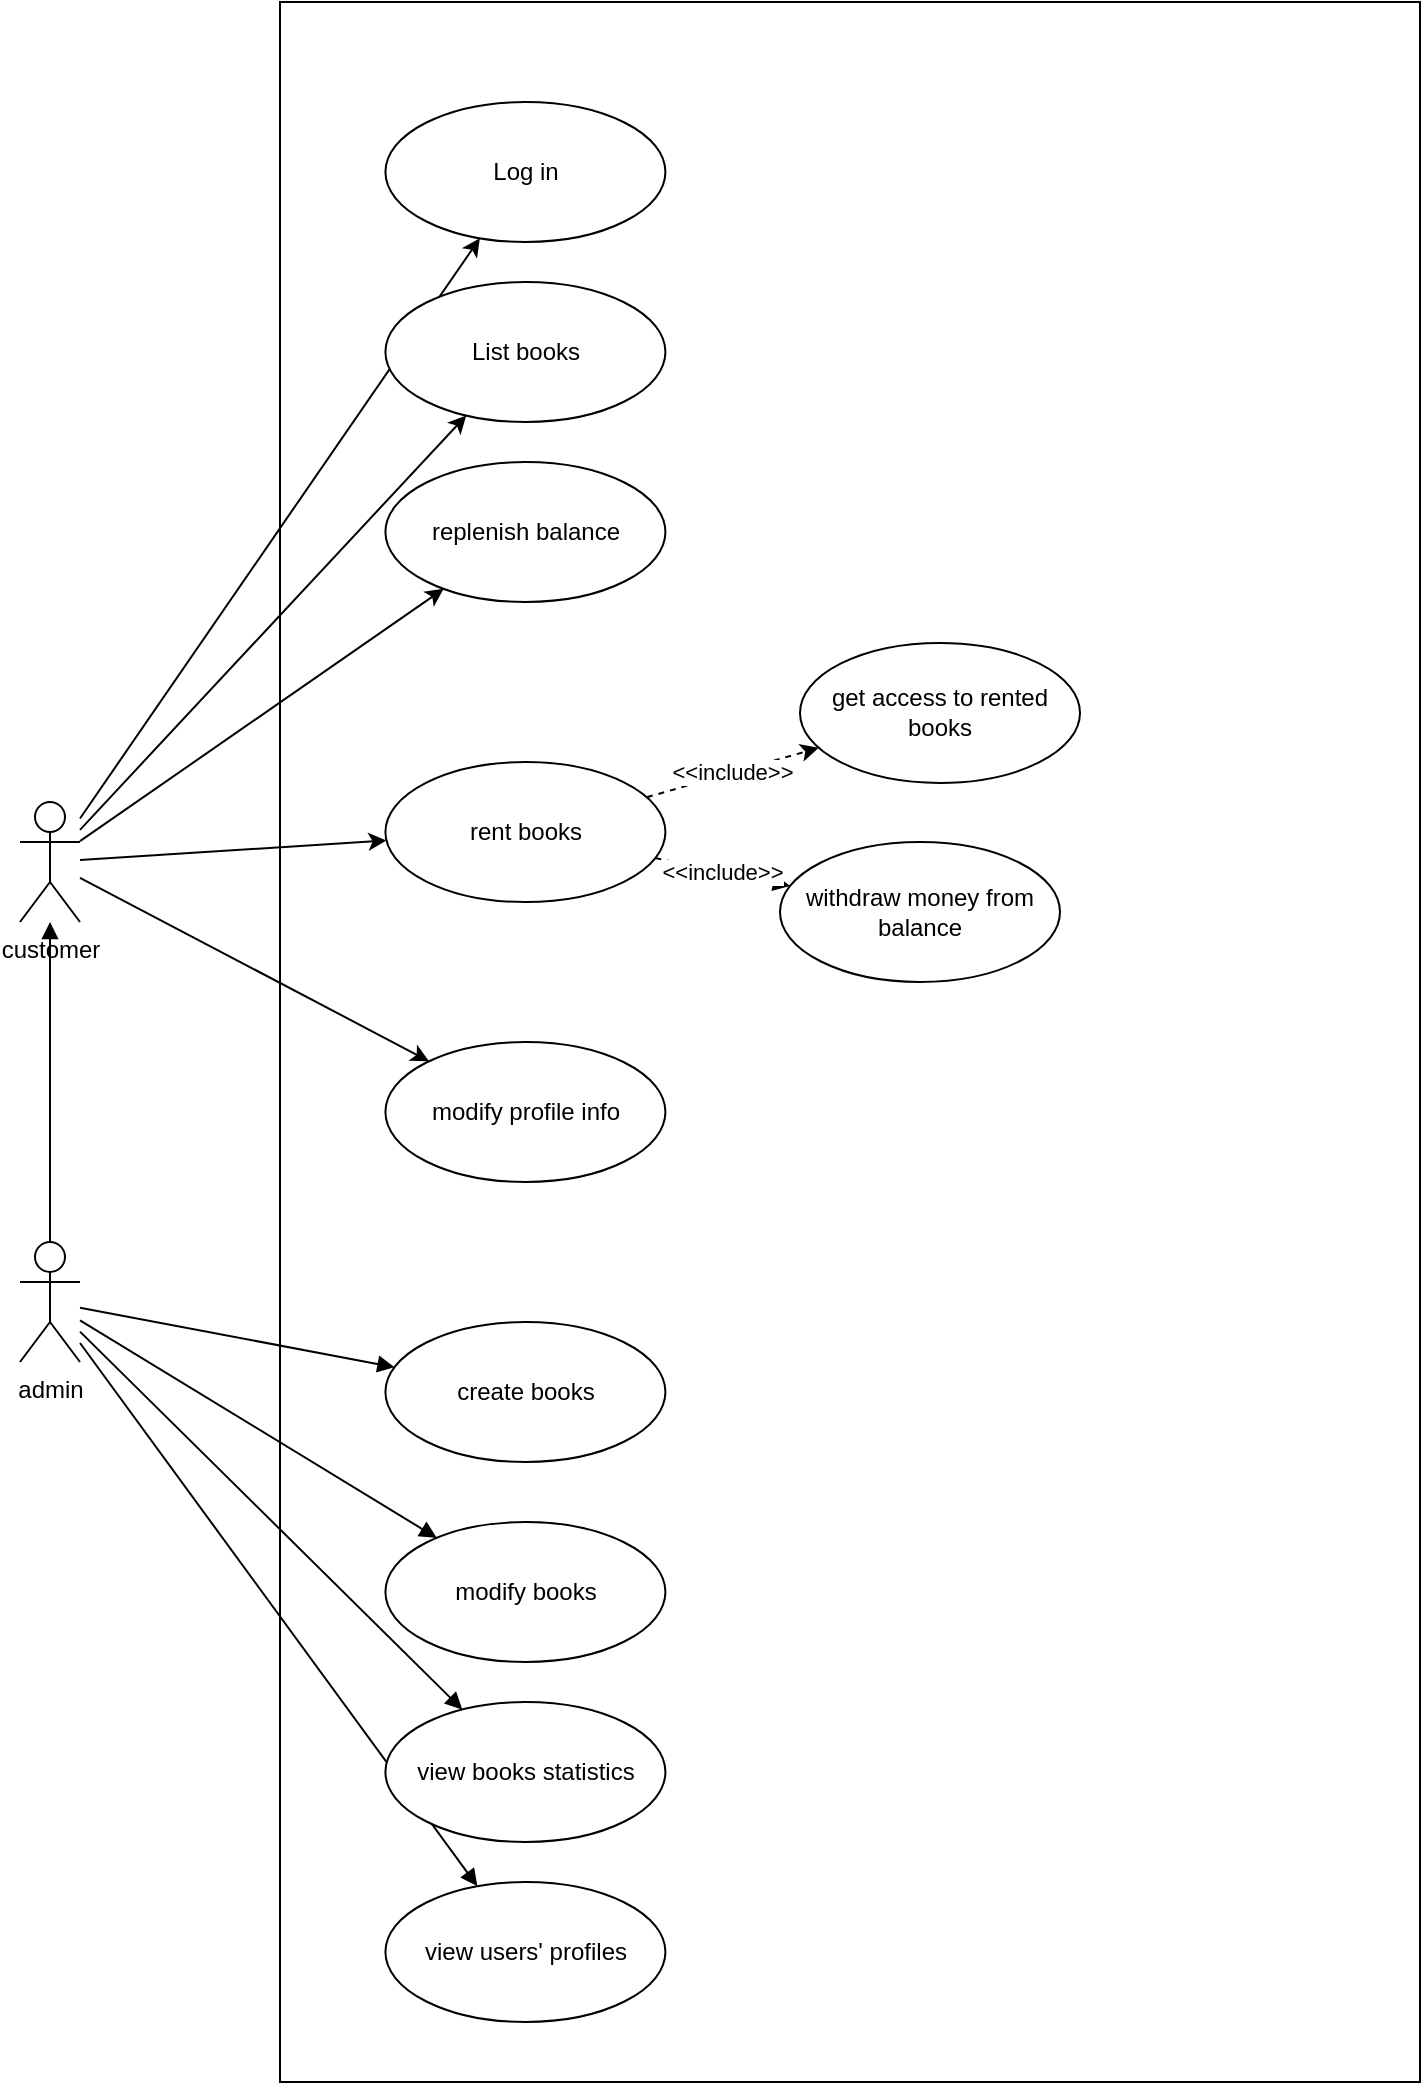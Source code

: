 <mxfile version="12.6.2" type="device"><diagram id="KBAG4URrwwB1mdVHnNCO" name="Page-1"><mxGraphModel dx="1483" dy="759" grid="1" gridSize="10" guides="1" tooltips="1" connect="1" arrows="1" fold="1" page="1" pageScale="1" pageWidth="827" pageHeight="1169" math="0" shadow="0"><root><mxCell id="0"/><mxCell id="1" parent="0"/><mxCell id="iRKuEYsnpejIQsJoAldu-2" value="" style="rounded=0;whiteSpace=wrap;html=1;" vertex="1" parent="1"><mxGeometry x="290" y="50" width="570" height="1040" as="geometry"/></mxCell><mxCell id="iRKuEYsnpejIQsJoAldu-15" style="edgeStyle=none;rounded=0;orthogonalLoop=1;jettySize=auto;html=1;" edge="1" parent="1" source="iRKuEYsnpejIQsJoAldu-1" target="iRKuEYsnpejIQsJoAldu-5"><mxGeometry relative="1" as="geometry"/></mxCell><mxCell id="iRKuEYsnpejIQsJoAldu-16" style="edgeStyle=none;rounded=0;orthogonalLoop=1;jettySize=auto;html=1;" edge="1" parent="1" source="iRKuEYsnpejIQsJoAldu-1" target="iRKuEYsnpejIQsJoAldu-4"><mxGeometry relative="1" as="geometry"/></mxCell><mxCell id="iRKuEYsnpejIQsJoAldu-17" style="edgeStyle=none;rounded=0;orthogonalLoop=1;jettySize=auto;html=1;" edge="1" parent="1" source="iRKuEYsnpejIQsJoAldu-1" target="iRKuEYsnpejIQsJoAldu-6"><mxGeometry relative="1" as="geometry"/></mxCell><mxCell id="iRKuEYsnpejIQsJoAldu-19" style="edgeStyle=none;rounded=0;orthogonalLoop=1;jettySize=auto;html=1;" edge="1" parent="1" source="iRKuEYsnpejIQsJoAldu-1" target="iRKuEYsnpejIQsJoAldu-8"><mxGeometry relative="1" as="geometry"/></mxCell><mxCell id="iRKuEYsnpejIQsJoAldu-20" style="edgeStyle=none;rounded=0;orthogonalLoop=1;jettySize=auto;html=1;" edge="1" parent="1" source="iRKuEYsnpejIQsJoAldu-1" target="iRKuEYsnpejIQsJoAldu-9"><mxGeometry relative="1" as="geometry"/></mxCell><mxCell id="iRKuEYsnpejIQsJoAldu-1" value="customer" style="shape=umlActor;verticalLabelPosition=bottom;labelBackgroundColor=#ffffff;verticalAlign=top;html=1;" vertex="1" parent="1"><mxGeometry x="160" y="450" width="30" height="60" as="geometry"/></mxCell><mxCell id="iRKuEYsnpejIQsJoAldu-4" value="List books" style="ellipse;whiteSpace=wrap;html=1;" vertex="1" parent="1"><mxGeometry x="342.71" y="190" width="140" height="70" as="geometry"/></mxCell><mxCell id="iRKuEYsnpejIQsJoAldu-5" value="Log in" style="ellipse;whiteSpace=wrap;html=1;" vertex="1" parent="1"><mxGeometry x="342.71" y="100" width="140" height="70" as="geometry"/></mxCell><mxCell id="iRKuEYsnpejIQsJoAldu-6" value="replenish balance" style="ellipse;whiteSpace=wrap;html=1;" vertex="1" parent="1"><mxGeometry x="342.71" y="280" width="140" height="70" as="geometry"/></mxCell><mxCell id="iRKuEYsnpejIQsJoAldu-21" value="&amp;lt;&amp;lt;include&amp;gt;&amp;gt;" style="edgeStyle=none;rounded=0;orthogonalLoop=1;jettySize=auto;html=1;dashed=1;" edge="1" parent="1" source="iRKuEYsnpejIQsJoAldu-8" target="iRKuEYsnpejIQsJoAldu-11"><mxGeometry relative="1" as="geometry"/></mxCell><mxCell id="iRKuEYsnpejIQsJoAldu-37" value="&amp;lt;&amp;lt;include&amp;gt;&amp;gt;" style="edgeStyle=none;rounded=0;orthogonalLoop=1;jettySize=auto;html=1;endArrow=block;endFill=1;dashed=1;" edge="1" parent="1" source="iRKuEYsnpejIQsJoAldu-8" target="iRKuEYsnpejIQsJoAldu-36"><mxGeometry relative="1" as="geometry"/></mxCell><mxCell id="iRKuEYsnpejIQsJoAldu-8" value="rent books" style="ellipse;whiteSpace=wrap;html=1;" vertex="1" parent="1"><mxGeometry x="342.71" y="430.03" width="140" height="70" as="geometry"/></mxCell><mxCell id="iRKuEYsnpejIQsJoAldu-9" value="modify profile info" style="ellipse;whiteSpace=wrap;html=1;" vertex="1" parent="1"><mxGeometry x="342.71" y="570.0" width="140" height="70" as="geometry"/></mxCell><mxCell id="iRKuEYsnpejIQsJoAldu-11" value="get access to rented books" style="ellipse;whiteSpace=wrap;html=1;" vertex="1" parent="1"><mxGeometry x="550" y="370.46" width="140" height="70" as="geometry"/></mxCell><mxCell id="iRKuEYsnpejIQsJoAldu-26" style="edgeStyle=none;rounded=0;orthogonalLoop=1;jettySize=auto;html=1;endArrow=block;endFill=1;" edge="1" parent="1" source="iRKuEYsnpejIQsJoAldu-23" target="iRKuEYsnpejIQsJoAldu-1"><mxGeometry relative="1" as="geometry"/></mxCell><mxCell id="iRKuEYsnpejIQsJoAldu-30" style="edgeStyle=none;rounded=0;orthogonalLoop=1;jettySize=auto;html=1;endArrow=block;endFill=1;" edge="1" parent="1" source="iRKuEYsnpejIQsJoAldu-23" target="iRKuEYsnpejIQsJoAldu-27"><mxGeometry relative="1" as="geometry"/></mxCell><mxCell id="iRKuEYsnpejIQsJoAldu-31" style="edgeStyle=none;rounded=0;orthogonalLoop=1;jettySize=auto;html=1;endArrow=block;endFill=1;" edge="1" parent="1" source="iRKuEYsnpejIQsJoAldu-23" target="iRKuEYsnpejIQsJoAldu-29"><mxGeometry relative="1" as="geometry"/></mxCell><mxCell id="iRKuEYsnpejIQsJoAldu-33" style="edgeStyle=none;rounded=0;orthogonalLoop=1;jettySize=auto;html=1;endArrow=block;endFill=1;" edge="1" parent="1" source="iRKuEYsnpejIQsJoAldu-23" target="iRKuEYsnpejIQsJoAldu-32"><mxGeometry relative="1" as="geometry"/></mxCell><mxCell id="iRKuEYsnpejIQsJoAldu-35" style="edgeStyle=none;rounded=0;orthogonalLoop=1;jettySize=auto;html=1;endArrow=block;endFill=1;" edge="1" parent="1" source="iRKuEYsnpejIQsJoAldu-23" target="iRKuEYsnpejIQsJoAldu-34"><mxGeometry relative="1" as="geometry"/></mxCell><mxCell id="iRKuEYsnpejIQsJoAldu-23" value="admin" style="shape=umlActor;verticalLabelPosition=bottom;labelBackgroundColor=#ffffff;verticalAlign=top;html=1;" vertex="1" parent="1"><mxGeometry x="160" y="670" width="30" height="60" as="geometry"/></mxCell><mxCell id="iRKuEYsnpejIQsJoAldu-27" value="create books" style="ellipse;whiteSpace=wrap;html=1;" vertex="1" parent="1"><mxGeometry x="342.71" y="710" width="140" height="70" as="geometry"/></mxCell><mxCell id="iRKuEYsnpejIQsJoAldu-29" value="modify books" style="ellipse;whiteSpace=wrap;html=1;" vertex="1" parent="1"><mxGeometry x="342.71" y="810" width="140" height="70" as="geometry"/></mxCell><mxCell id="iRKuEYsnpejIQsJoAldu-32" value="view books statistics" style="ellipse;whiteSpace=wrap;html=1;" vertex="1" parent="1"><mxGeometry x="342.71" y="900" width="140" height="70" as="geometry"/></mxCell><mxCell id="iRKuEYsnpejIQsJoAldu-34" value="view users' profiles" style="ellipse;whiteSpace=wrap;html=1;" vertex="1" parent="1"><mxGeometry x="342.71" y="990" width="140" height="70" as="geometry"/></mxCell><mxCell id="iRKuEYsnpejIQsJoAldu-36" value="withdraw money from balance" style="ellipse;whiteSpace=wrap;html=1;" vertex="1" parent="1"><mxGeometry x="540" y="470" width="140" height="70" as="geometry"/></mxCell></root></mxGraphModel></diagram></mxfile>